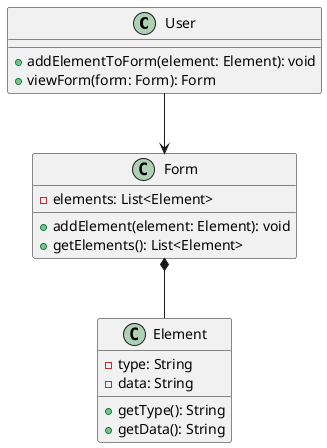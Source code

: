 @startuml
class User {
    + addElementToForm(element: Element): void
    + viewForm(form: Form): Form
}  

class Form {
    - elements: List<Element>
    + addElement(element: Element): void
    + getElements(): List<Element>
}

class Element {
    - type: String
    - data: String
    + getType(): String
    + getData(): String
}

User --> Form
Form *-- Element
@enduml
